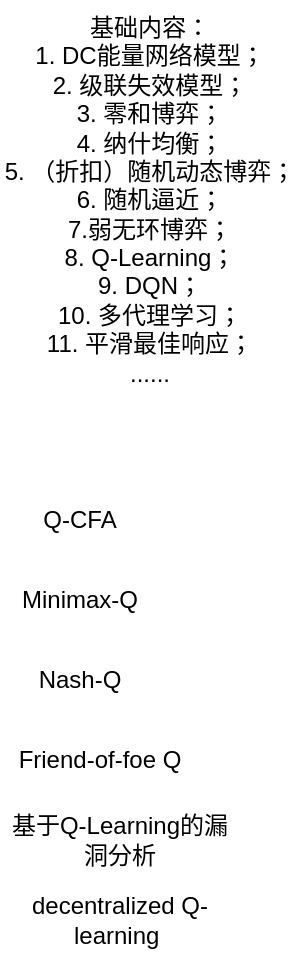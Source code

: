 <mxfile version="10.6.1" type="github"><diagram id="LrsQAIZiZUDH-0iQAyec" name="第 1 页"><mxGraphModel dx="1220" dy="715" grid="1" gridSize="10" guides="1" tooltips="1" connect="1" arrows="1" fold="1" page="1" pageScale="1" pageWidth="827" pageHeight="1169" math="0" shadow="0"><root><mxCell id="0"/><mxCell id="1" parent="0"/><mxCell id="xk48CzT1MJoQDRZH-8zf-1" value="基础内容：&lt;br&gt;1. DC能量网络模型；&lt;br&gt;2. 级联失效模型；&lt;br&gt;3. 零和博弈；&lt;br&gt;4. 纳什均衡；&lt;br&gt;5. （折扣）随机动态博弈；&lt;br&gt;6. 随机逼近；&lt;br&gt;7.弱无环博弈；&lt;br&gt;8. Q-Learning；&lt;br&gt;9. DQN；&lt;br&gt;10. 多代理学习；&lt;br&gt;11. 平滑最佳响应；&lt;br&gt;......&lt;br&gt;" style="text;html=1;strokeColor=none;fillColor=none;align=center;verticalAlign=middle;whiteSpace=wrap;rounded=0;" parent="1" vertex="1"><mxGeometry x="40" y="40" width="150" height="199" as="geometry"/></mxCell><mxCell id="6ufnXDGL_tmw7SVHyy_Q-1" value="Q-CFA" style="text;html=1;strokeColor=none;fillColor=none;align=center;verticalAlign=middle;whiteSpace=wrap;rounded=0;" vertex="1" parent="1"><mxGeometry x="40" y="280" width="80" height="40" as="geometry"/></mxCell><mxCell id="6ufnXDGL_tmw7SVHyy_Q-2" value="Minimax-Q" style="text;html=1;strokeColor=none;fillColor=none;align=center;verticalAlign=middle;whiteSpace=wrap;rounded=0;" vertex="1" parent="1"><mxGeometry x="40" y="320" width="80" height="40" as="geometry"/></mxCell><mxCell id="6ufnXDGL_tmw7SVHyy_Q-3" value="Nash-Q" style="text;html=1;strokeColor=none;fillColor=none;align=center;verticalAlign=middle;whiteSpace=wrap;rounded=0;" vertex="1" parent="1"><mxGeometry x="40" y="360" width="80" height="40" as="geometry"/></mxCell><mxCell id="6ufnXDGL_tmw7SVHyy_Q-4" value="Friend-of-foe Q" style="text;html=1;strokeColor=none;fillColor=none;align=center;verticalAlign=middle;whiteSpace=wrap;rounded=0;" vertex="1" parent="1"><mxGeometry x="40" y="400" width="100" height="40" as="geometry"/></mxCell><mxCell id="6ufnXDGL_tmw7SVHyy_Q-5" value="基于Q-Learning的漏洞分析" style="text;html=1;strokeColor=none;fillColor=none;align=center;verticalAlign=middle;whiteSpace=wrap;rounded=0;" vertex="1" parent="1"><mxGeometry x="40" y="440" width="120" height="40" as="geometry"/></mxCell><mxCell id="6ufnXDGL_tmw7SVHyy_Q-6" value="&lt;span&gt;decentralized Q-learning&amp;nbsp;&lt;/span&gt;&lt;br&gt;" style="text;html=1;strokeColor=none;fillColor=none;align=center;verticalAlign=middle;whiteSpace=wrap;rounded=0;" vertex="1" parent="1"><mxGeometry x="40" y="480" width="120" height="40" as="geometry"/></mxCell></root></mxGraphModel></diagram></mxfile>